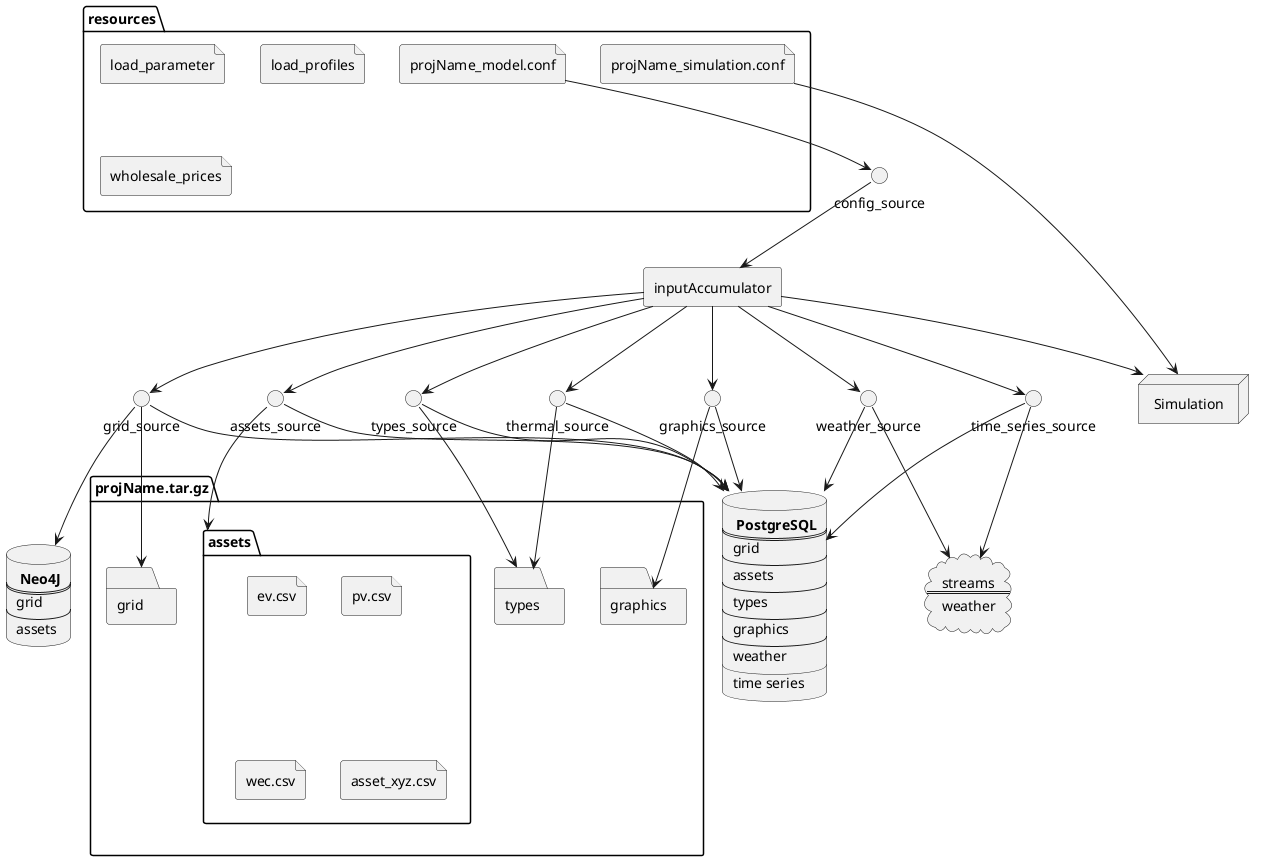 @startuml
database psql [
    <b> PostgreSQL
    ==
    grid
    --
    assets
    --
    types
    --
    graphics
    --
    weather
    __
    time series
]
database neo4j [
    <b> Neo4J
    ==
    grid
    --
    assets
]
folder projName.tar.gz {
folder assets {
file ev.csv
file pv.csv
file wec.csv
file asset_xyz.csv
}
folder grid
folder types
folder graphics
}
folder resources {
file projName_model.conf
file projName_simulation.conf
file load_parameter
file load_profiles
file wholesale_prices
}
cloud streams [
streams
==
weather
]
interface grid_source
interface assets_source
interface types_source
interface thermal_source
interface graphics_source
interface weather_source
interface time_series_source
interface config_source
agent inputAccumulator
node "Simulation"

grid_source --> psql
grid_source --> neo4j
grid_source --> grid

assets_source --> psql
assets_source --> assets

types_source --> psql
types_source --> types

thermal_source --> psql
thermal_source --> types

graphics_source --> psql
graphics_source --> graphics

weather_source --> psql
weather_source --> streams

time_series_source --> psql
time_series_source --> streams

config_source --> inputAccumulator

inputAccumulator --> grid_source
inputAccumulator --> assets_source
inputAccumulator --> types_source
inputAccumulator --> graphics_source
inputAccumulator --> weather_source
inputAccumulator --> time_series_source
inputAccumulator --> thermal_source

projName_model.conf --> config_source

projName_simulation.conf --> Simulation

inputAccumulator --> Simulation

@enduml